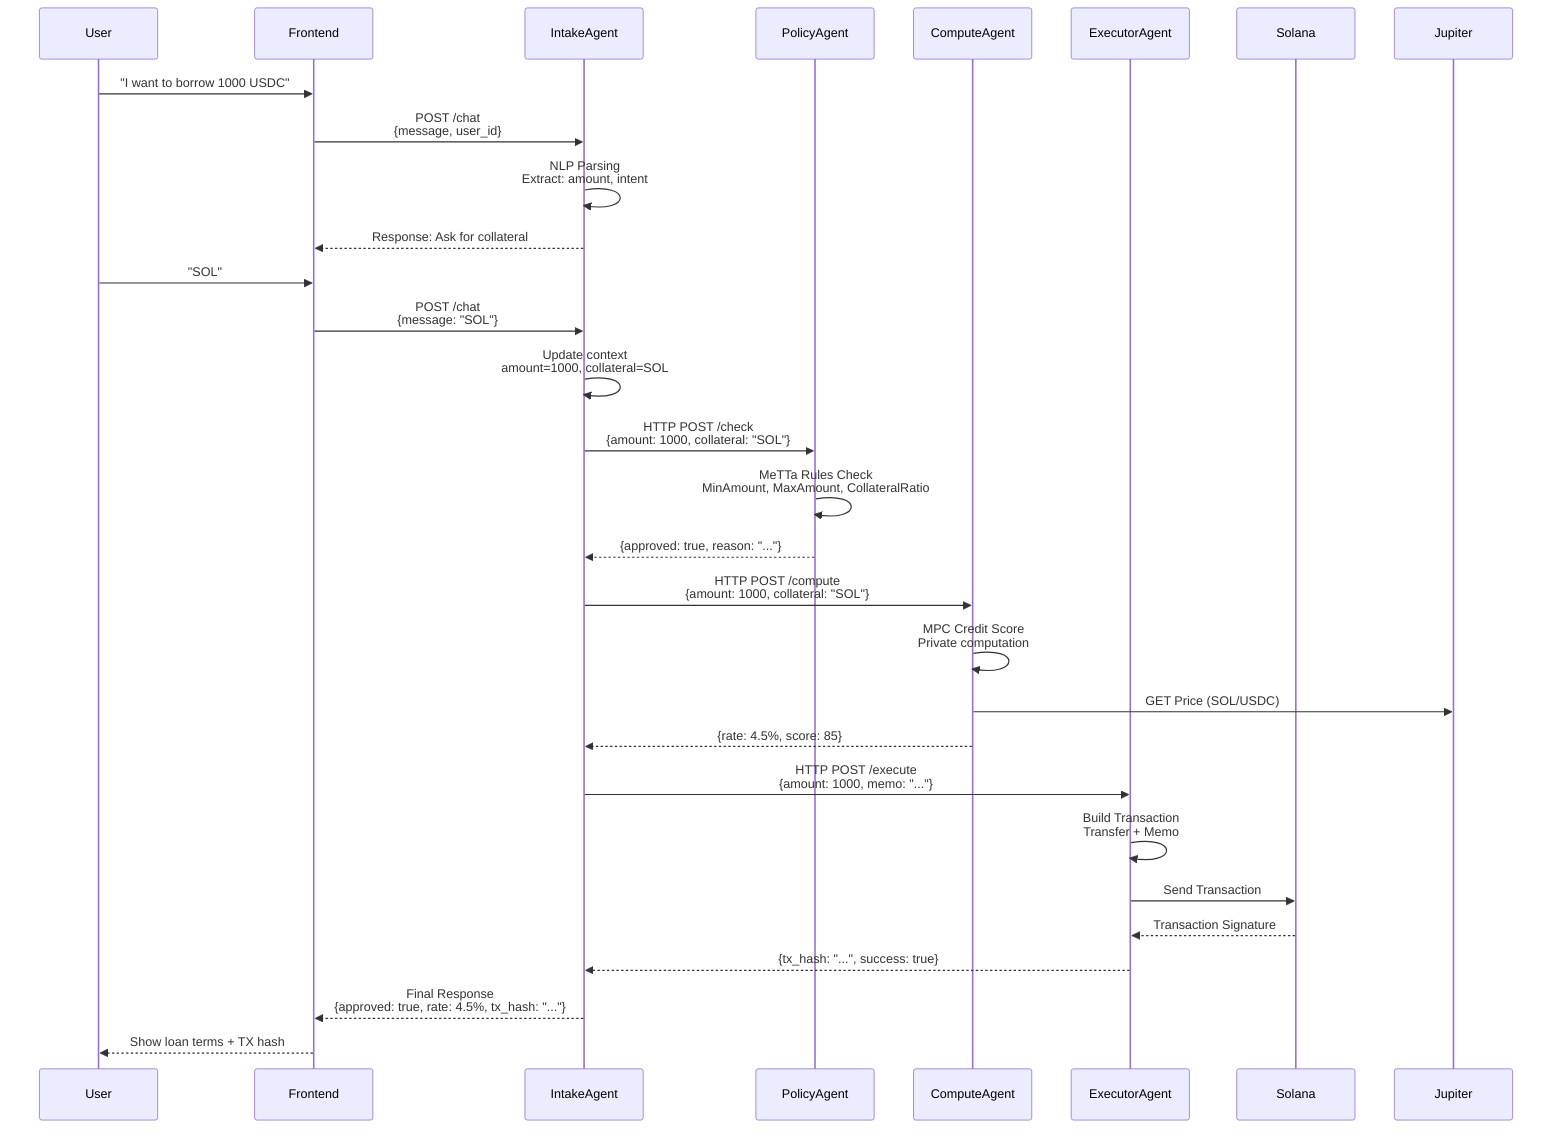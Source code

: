 sequenceDiagram
    participant User
    participant Frontend
    participant IntakeAgent
    participant PolicyAgent
    participant ComputeAgent
    participant ExecutorAgent
    participant Solana

    User->>Frontend: "I want to borrow 1000 USDC"
    Frontend->>IntakeAgent: POST /chat<br/>{message, user_id}
    
    IntakeAgent->>IntakeAgent: NLP Parsing<br/>Extract: amount, intent
    
    IntakeAgent-->>Frontend: Response: Ask for collateral
    
    User->>Frontend: "SOL"
    Frontend->>IntakeAgent: POST /chat<br/>{message: "SOL"}
    
    IntakeAgent->>IntakeAgent: Update context<br/>amount=1000, collateral=SOL
    
    IntakeAgent->>PolicyAgent: HTTP POST /check<br/>{amount: 1000, collateral: "SOL"}
    PolicyAgent->>PolicyAgent: MeTTa Rules Check<br/>MinAmount, MaxAmount, CollateralRatio
    PolicyAgent-->>IntakeAgent: {approved: true, reason: "..."}
    
    IntakeAgent->>ComputeAgent: HTTP POST /compute<br/>{amount: 1000, collateral: "SOL"}
    ComputeAgent->>ComputeAgent: MPC Credit Score<br/>Private computation
    ComputeAgent->>Jupiter: GET Price (SOL/USDC)
    ComputeAgent-->>IntakeAgent: {rate: 4.5%, score: 85}
    
    IntakeAgent->>ExecutorAgent: HTTP POST /execute<br/>{amount: 1000, memo: "..."}
    ExecutorAgent->>ExecutorAgent: Build Transaction<br/>Transfer + Memo
    ExecutorAgent->>Solana: Send Transaction
    Solana-->>ExecutorAgent: Transaction Signature
    ExecutorAgent-->>IntakeAgent: {tx_hash: "...", success: true}
    
    IntakeAgent-->>Frontend: Final Response<br/>{approved: true, rate: 4.5%, tx_hash: "..."}
    Frontend-->>User: Show loan terms + TX hash